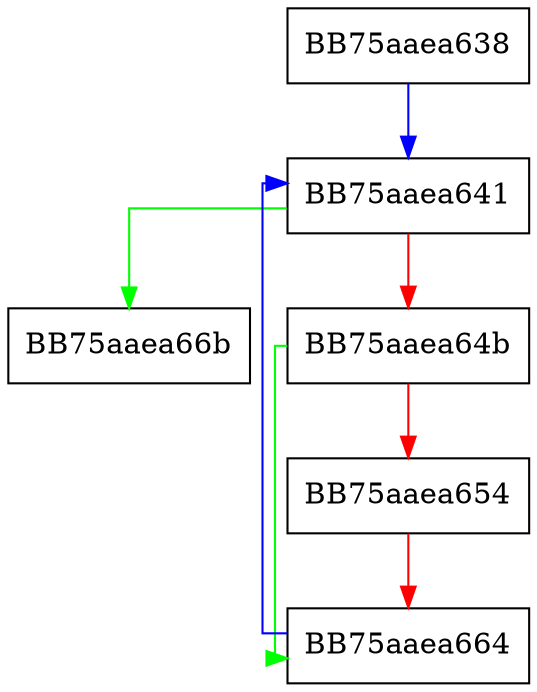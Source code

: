 digraph ClearSubmissionList {
  node [shape="box"];
  graph [splines=ortho];
  BB75aaea638 -> BB75aaea641 [color="blue"];
  BB75aaea641 -> BB75aaea66b [color="green"];
  BB75aaea641 -> BB75aaea64b [color="red"];
  BB75aaea64b -> BB75aaea664 [color="green"];
  BB75aaea64b -> BB75aaea654 [color="red"];
  BB75aaea654 -> BB75aaea664 [color="red"];
  BB75aaea664 -> BB75aaea641 [color="blue"];
}